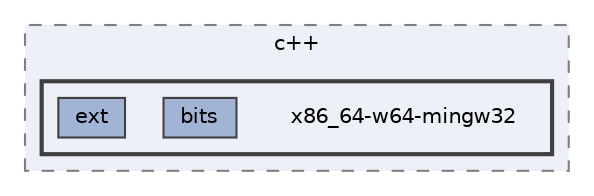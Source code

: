 digraph "C:/Users/HP/Documents/GitHub/Minero-Game/Old/Classes/lib/include/c++/x86_64-w64-mingw32"
{
 // LATEX_PDF_SIZE
  bgcolor="transparent";
  edge [fontname=Helvetica,fontsize=10,labelfontname=Helvetica,labelfontsize=10];
  node [fontname=Helvetica,fontsize=10,shape=box,height=0.2,width=0.4];
  compound=true
  subgraph clusterdir_ab34cc679d8df6bd6e481b08709f102d {
    graph [ bgcolor="#edf0f7", pencolor="grey50", label="c++", fontname=Helvetica,fontsize=10 style="filled,dashed", URL="dir_ab34cc679d8df6bd6e481b08709f102d.html",tooltip=""]
  subgraph clusterdir_c31097e6905a94e81a7393fc45a7d342 {
    graph [ bgcolor="#edf0f7", pencolor="grey25", label="", fontname=Helvetica,fontsize=10 style="filled,bold", URL="dir_c31097e6905a94e81a7393fc45a7d342.html",tooltip=""]
    dir_c31097e6905a94e81a7393fc45a7d342 [shape=plaintext, label="x86_64-w64-mingw32"];
  dir_ddf206b2056670c74bb7e745362b0c73 [label="bits", fillcolor="#a2b4d6", color="grey25", style="filled", URL="dir_ddf206b2056670c74bb7e745362b0c73.html",tooltip=""];
  dir_adb9c650b9f84ade070335e5077be0ba [label="ext", fillcolor="#a2b4d6", color="grey25", style="filled", URL="dir_adb9c650b9f84ade070335e5077be0ba.html",tooltip=""];
  }
  }
}
